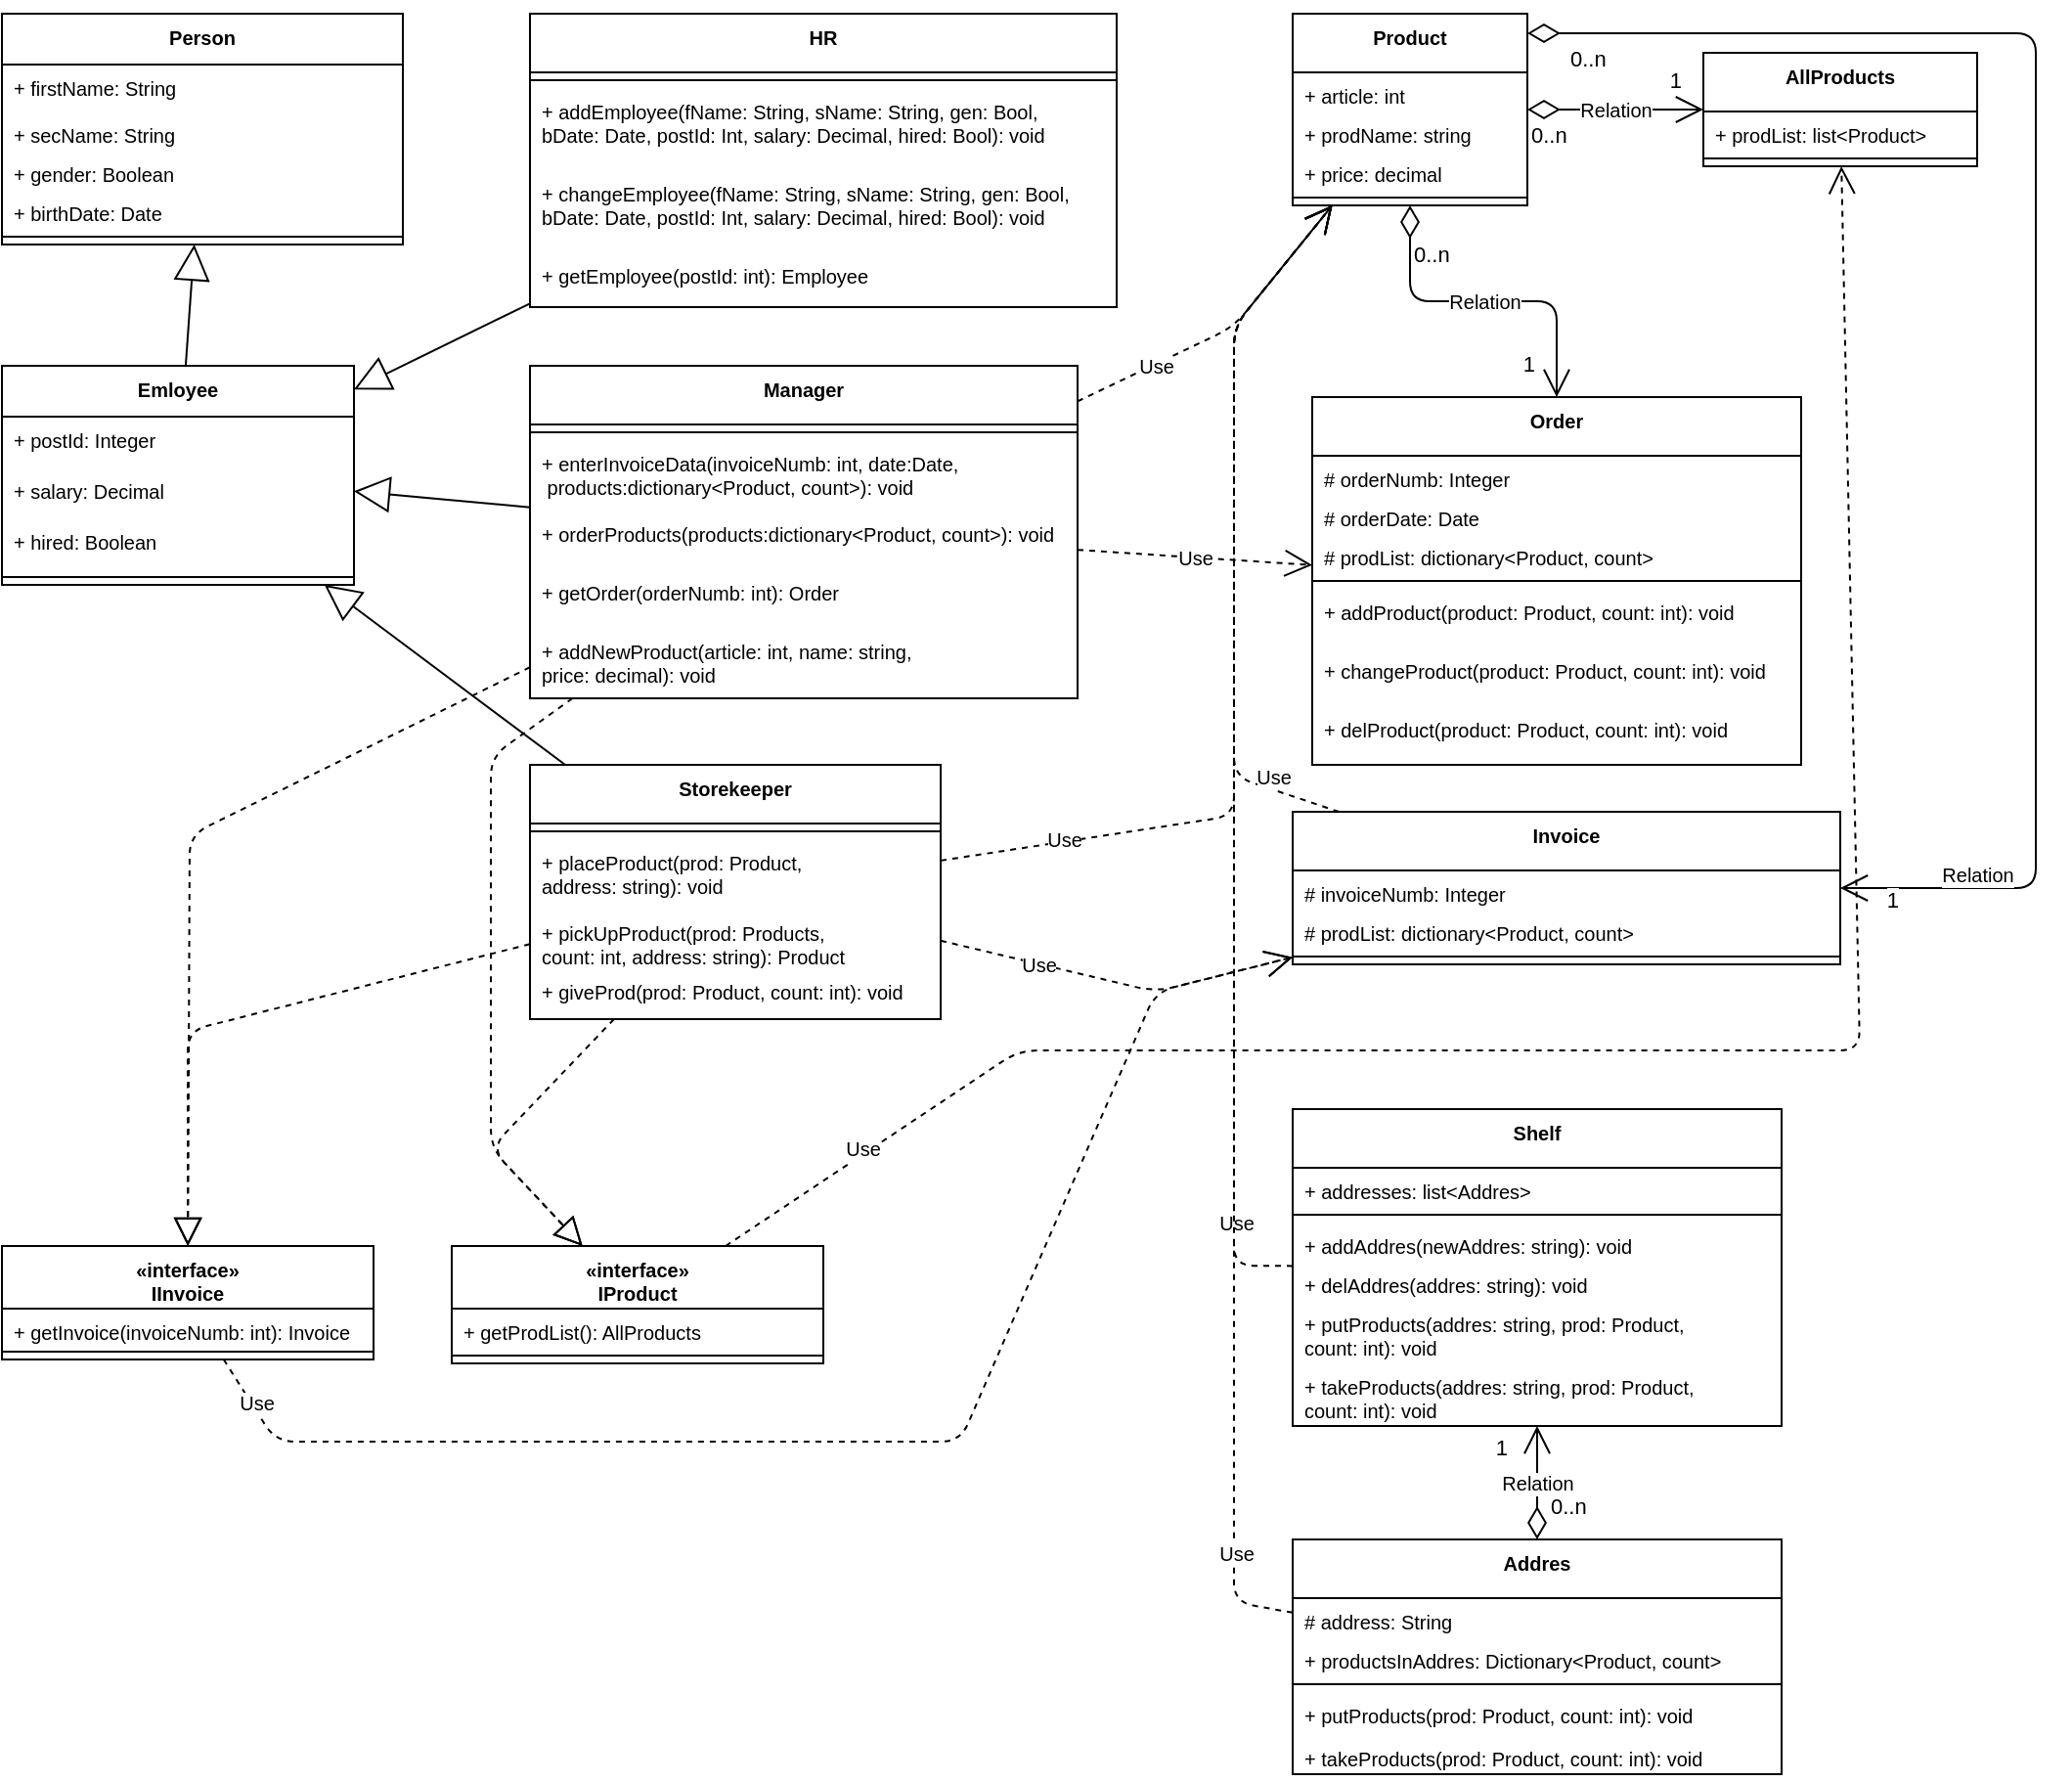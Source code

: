 <mxfile version="13.9.9" type="device" pages="3"><diagram name="Page-1" id="c4acf3e9-155e-7222-9cf6-157b1a14988f"><mxGraphModel dx="1422" dy="1922" grid="1" gridSize="10" guides="1" tooltips="1" connect="1" arrows="1" fold="1" page="1" pageScale="1" pageWidth="850" pageHeight="1100" background="#ffffff" math="0" shadow="0"><root><mxCell id="0"/><mxCell id="1" parent="0"/><mxCell id="KU1TouqtiLKk6Ir9tYwy-2" value="Person" style="swimlane;fontStyle=1;align=center;verticalAlign=top;childLayout=stackLayout;horizontal=1;startSize=26;horizontalStack=0;resizeParent=1;resizeParentMax=0;resizeLast=0;collapsible=1;marginBottom=0;fontSize=10;" vertex="1" parent="1"><mxGeometry x="30" y="-1090" width="205" height="118" as="geometry"/></mxCell><mxCell id="KU1TouqtiLKk6Ir9tYwy-3" value="+ firstName: String" style="text;strokeColor=none;fillColor=none;align=left;verticalAlign=top;spacingLeft=4;spacingRight=4;overflow=hidden;rotatable=0;points=[[0,0.5],[1,0.5]];portConstraint=eastwest;fontSize=10;" vertex="1" parent="KU1TouqtiLKk6Ir9tYwy-2"><mxGeometry y="26" width="205" height="24" as="geometry"/></mxCell><mxCell id="KU1TouqtiLKk6Ir9tYwy-8" value="+ secName: String" style="text;strokeColor=none;fillColor=none;align=left;verticalAlign=top;spacingLeft=4;spacingRight=4;overflow=hidden;rotatable=0;points=[[0,0.5],[1,0.5]];portConstraint=eastwest;fontSize=10;" vertex="1" parent="KU1TouqtiLKk6Ir9tYwy-2"><mxGeometry y="50" width="205" height="20" as="geometry"/></mxCell><mxCell id="95fV90apRh_BXm8fAwCO-10" value="+ gender: Boolean" style="text;strokeColor=none;fillColor=none;align=left;verticalAlign=top;spacingLeft=4;spacingRight=4;overflow=hidden;rotatable=0;points=[[0,0.5],[1,0.5]];portConstraint=eastwest;fontSize=10;" vertex="1" parent="KU1TouqtiLKk6Ir9tYwy-2"><mxGeometry y="70" width="205" height="20" as="geometry"/></mxCell><mxCell id="95fV90apRh_BXm8fAwCO-11" value="+ birthDate: Date" style="text;strokeColor=none;fillColor=none;align=left;verticalAlign=top;spacingLeft=4;spacingRight=4;overflow=hidden;rotatable=0;points=[[0,0.5],[1,0.5]];portConstraint=eastwest;fontSize=10;" vertex="1" parent="KU1TouqtiLKk6Ir9tYwy-2"><mxGeometry y="90" width="205" height="20" as="geometry"/></mxCell><mxCell id="95fV90apRh_BXm8fAwCO-53" value="" style="line;strokeWidth=1;fillColor=none;align=left;verticalAlign=middle;spacingTop=-1;spacingLeft=3;spacingRight=3;rotatable=0;labelPosition=right;points=[];portConstraint=eastwest;fontSize=10;" vertex="1" parent="KU1TouqtiLKk6Ir9tYwy-2"><mxGeometry y="110" width="205" height="8" as="geometry"/></mxCell><mxCell id="KU1TouqtiLKk6Ir9tYwy-16" value="" style="endArrow=block;endSize=16;endFill=0;html=1;fontSize=10;" edge="1" parent="1" source="KU1TouqtiLKk6Ir9tYwy-28" target="KU1TouqtiLKk6Ir9tYwy-2"><mxGeometry x="-1" y="-110" width="160" relative="1" as="geometry"><mxPoint x="250" y="-884" as="sourcePoint"/><mxPoint x="167.781" y="-780" as="targetPoint"/><Array as="points"/><mxPoint x="-10" as="offset"/></mxGeometry></mxCell><mxCell id="KU1TouqtiLKk6Ir9tYwy-28" value="Emloyee" style="swimlane;fontStyle=1;align=center;verticalAlign=top;childLayout=stackLayout;horizontal=1;startSize=26;horizontalStack=0;resizeParent=1;resizeParentMax=0;resizeLast=0;collapsible=1;marginBottom=0;fontSize=10;" vertex="1" parent="1"><mxGeometry x="30" y="-910" width="180" height="112" as="geometry"/></mxCell><mxCell id="95fV90apRh_BXm8fAwCO-33" value="+ postId: Integer" style="text;strokeColor=none;fillColor=none;align=left;verticalAlign=top;spacingLeft=4;spacingRight=4;overflow=hidden;rotatable=0;points=[[0,0.5],[1,0.5]];portConstraint=eastwest;fontSize=10;" vertex="1" parent="KU1TouqtiLKk6Ir9tYwy-28"><mxGeometry y="26" width="180" height="26" as="geometry"/></mxCell><mxCell id="95fV90apRh_BXm8fAwCO-49" value="+ salary: Decimal" style="text;strokeColor=none;fillColor=none;align=left;verticalAlign=top;spacingLeft=4;spacingRight=4;overflow=hidden;rotatable=0;points=[[0,0.5],[1,0.5]];portConstraint=eastwest;fontSize=10;" vertex="1" parent="KU1TouqtiLKk6Ir9tYwy-28"><mxGeometry y="52" width="180" height="26" as="geometry"/></mxCell><mxCell id="95fV90apRh_BXm8fAwCO-5" value="+ hired: Boolean" style="text;strokeColor=none;fillColor=none;align=left;verticalAlign=top;spacingLeft=4;spacingRight=4;overflow=hidden;rotatable=0;points=[[0,0.5],[1,0.5]];portConstraint=eastwest;fontSize=10;" vertex="1" parent="KU1TouqtiLKk6Ir9tYwy-28"><mxGeometry y="78" width="180" height="26" as="geometry"/></mxCell><mxCell id="95fV90apRh_BXm8fAwCO-50" value="" style="line;strokeWidth=1;fillColor=none;align=left;verticalAlign=middle;spacingTop=-1;spacingLeft=3;spacingRight=3;rotatable=0;labelPosition=right;points=[];portConstraint=eastwest;fontSize=10;" vertex="1" parent="KU1TouqtiLKk6Ir9tYwy-28"><mxGeometry y="104" width="180" height="8" as="geometry"/></mxCell><mxCell id="95fV90apRh_BXm8fAwCO-9" value="" style="endArrow=block;endSize=16;endFill=0;html=1;fontSize=10;" edge="1" parent="1" source="95fV90apRh_BXm8fAwCO-12" target="KU1TouqtiLKk6Ir9tYwy-28"><mxGeometry x="-1" y="-110" width="160" relative="1" as="geometry"><mxPoint x="155" y="-636.0" as="sourcePoint"/><mxPoint x="320" y="-646" as="targetPoint"/><Array as="points"/><mxPoint x="-10" as="offset"/></mxGeometry></mxCell><mxCell id="95fV90apRh_BXm8fAwCO-12" value="Storekeeper" style="swimlane;fontStyle=1;align=center;verticalAlign=top;childLayout=stackLayout;horizontal=1;startSize=30;horizontalStack=0;resizeParent=1;resizeParentMax=0;resizeLast=0;collapsible=1;marginBottom=0;fontSize=10;" vertex="1" parent="1"><mxGeometry x="300" y="-706" width="210" height="130" as="geometry"/></mxCell><mxCell id="95fV90apRh_BXm8fAwCO-16" value="" style="line;strokeWidth=1;fillColor=none;align=left;verticalAlign=middle;spacingTop=-1;spacingLeft=3;spacingRight=3;rotatable=0;labelPosition=right;points=[];portConstraint=eastwest;fontSize=10;" vertex="1" parent="95fV90apRh_BXm8fAwCO-12"><mxGeometry y="30" width="210" height="8" as="geometry"/></mxCell><mxCell id="95fV90apRh_BXm8fAwCO-18" value="+ placeProduct(prod: Product, &#10;address: string): void" style="text;strokeColor=none;fillColor=none;align=left;verticalAlign=top;spacingLeft=4;spacingRight=4;overflow=hidden;rotatable=0;points=[[0,0.5],[1,0.5]];portConstraint=eastwest;fontSize=10;" vertex="1" parent="95fV90apRh_BXm8fAwCO-12"><mxGeometry y="38" width="210" height="36" as="geometry"/></mxCell><mxCell id="95fV90apRh_BXm8fAwCO-57" value="+ pickUpProduct(prod: Products, &#10;count: int, address: string): Product" style="text;strokeColor=none;fillColor=none;align=left;verticalAlign=top;spacingLeft=4;spacingRight=4;overflow=hidden;rotatable=0;points=[[0,0.5],[1,0.5]];portConstraint=eastwest;fontSize=10;" vertex="1" parent="95fV90apRh_BXm8fAwCO-12"><mxGeometry y="74" width="210" height="30" as="geometry"/></mxCell><mxCell id="95fV90apRh_BXm8fAwCO-177" value="+ giveProd(prod: Product, count: int): void" style="text;strokeColor=none;fillColor=none;align=left;verticalAlign=top;spacingLeft=4;spacingRight=4;overflow=hidden;rotatable=0;points=[[0,0.5],[1,0.5]];portConstraint=eastwest;fontSize=10;" vertex="1" parent="95fV90apRh_BXm8fAwCO-12"><mxGeometry y="104" width="210" height="26" as="geometry"/></mxCell><mxCell id="95fV90apRh_BXm8fAwCO-34" value="Manager" style="swimlane;fontStyle=1;align=center;verticalAlign=top;childLayout=stackLayout;horizontal=1;startSize=30;horizontalStack=0;resizeParent=1;resizeParentMax=0;resizeLast=0;collapsible=1;marginBottom=0;fontSize=10;" vertex="1" parent="1"><mxGeometry x="300" y="-910" width="280" height="170" as="geometry"/></mxCell><mxCell id="95fV90apRh_BXm8fAwCO-36" value="" style="line;strokeWidth=1;fillColor=none;align=left;verticalAlign=middle;spacingTop=-1;spacingLeft=3;spacingRight=3;rotatable=0;labelPosition=right;points=[];portConstraint=eastwest;fontSize=10;" vertex="1" parent="95fV90apRh_BXm8fAwCO-34"><mxGeometry y="30" width="280" height="8" as="geometry"/></mxCell><mxCell id="95fV90apRh_BXm8fAwCO-37" value="+ enterInvoiceData(invoiceNumb: int, date:Date,&#10; products:dictionary&lt;Product, count&gt;): void" style="text;strokeColor=none;fillColor=none;align=left;verticalAlign=top;spacingLeft=4;spacingRight=4;overflow=hidden;rotatable=0;points=[[0,0.5],[1,0.5]];portConstraint=eastwest;fontSize=10;" vertex="1" parent="95fV90apRh_BXm8fAwCO-34"><mxGeometry y="38" width="280" height="36" as="geometry"/></mxCell><mxCell id="95fV90apRh_BXm8fAwCO-41" value="+ orderProducts(products:dictionary&lt;Product, count&gt;): void" style="text;strokeColor=none;fillColor=none;align=left;verticalAlign=top;spacingLeft=4;spacingRight=4;overflow=hidden;rotatable=0;points=[[0,0.5],[1,0.5]];portConstraint=eastwest;fontSize=10;" vertex="1" parent="95fV90apRh_BXm8fAwCO-34"><mxGeometry y="74" width="280" height="30" as="geometry"/></mxCell><mxCell id="95fV90apRh_BXm8fAwCO-63" value="+ getOrder(orderNumb: int): Order" style="text;strokeColor=none;fillColor=none;align=left;verticalAlign=top;spacingLeft=4;spacingRight=4;overflow=hidden;rotatable=0;points=[[0,0.5],[1,0.5]];portConstraint=eastwest;fontSize=10;" vertex="1" parent="95fV90apRh_BXm8fAwCO-34"><mxGeometry y="104" width="280" height="30" as="geometry"/></mxCell><mxCell id="95fV90apRh_BXm8fAwCO-81" value="+ addNewProduct(article: int, name: string, &#10;price: decimal): void" style="text;strokeColor=none;fillColor=none;align=left;verticalAlign=top;spacingLeft=4;spacingRight=4;overflow=hidden;rotatable=0;points=[[0,0.5],[1,0.5]];portConstraint=eastwest;fontSize=10;" vertex="1" parent="95fV90apRh_BXm8fAwCO-34"><mxGeometry y="134" width="280" height="36" as="geometry"/></mxCell><mxCell id="95fV90apRh_BXm8fAwCO-40" value="" style="endArrow=block;endSize=16;endFill=0;html=1;fontSize=10;" edge="1" parent="1" source="95fV90apRh_BXm8fAwCO-34" target="KU1TouqtiLKk6Ir9tYwy-28"><mxGeometry x="-1" y="-110" width="160" relative="1" as="geometry"><mxPoint x="163.426" y="-636" as="sourcePoint"/><mxPoint x="158.611" y="-688" as="targetPoint"/><Array as="points"/><mxPoint x="-10" as="offset"/></mxGeometry></mxCell><mxCell id="95fV90apRh_BXm8fAwCO-42" value="HR" style="swimlane;fontStyle=1;align=center;verticalAlign=top;childLayout=stackLayout;horizontal=1;startSize=30;horizontalStack=0;resizeParent=1;resizeParentMax=0;resizeLast=0;collapsible=1;marginBottom=0;fontSize=10;" vertex="1" parent="1"><mxGeometry x="300" y="-1090" width="300" height="150" as="geometry"/></mxCell><mxCell id="95fV90apRh_BXm8fAwCO-44" value="" style="line;strokeWidth=1;fillColor=none;align=left;verticalAlign=middle;spacingTop=-1;spacingLeft=3;spacingRight=3;rotatable=0;labelPosition=right;points=[];portConstraint=eastwest;fontSize=10;" vertex="1" parent="95fV90apRh_BXm8fAwCO-42"><mxGeometry y="30" width="300" height="8" as="geometry"/></mxCell><mxCell id="95fV90apRh_BXm8fAwCO-45" value="+ addEmployee(fName: String, sName: String, gen: Bool, &#10;bDate: Date, postId: Int, salary: Decimal, hired: Bool): void" style="text;strokeColor=none;fillColor=none;align=left;verticalAlign=top;spacingLeft=4;spacingRight=4;overflow=hidden;rotatable=0;points=[[0,0.5],[1,0.5]];portConstraint=eastwest;fontSize=10;" vertex="1" parent="95fV90apRh_BXm8fAwCO-42"><mxGeometry y="38" width="300" height="42" as="geometry"/></mxCell><mxCell id="95fV90apRh_BXm8fAwCO-60" value="+ changeEmployee(fName: String, sName: String, gen: Bool, &#10;bDate: Date, postId: Int, salary: Decimal, hired: Bool): void" style="text;strokeColor=none;fillColor=none;align=left;verticalAlign=top;spacingLeft=4;spacingRight=4;overflow=hidden;rotatable=0;points=[[0,0.5],[1,0.5]];portConstraint=eastwest;fontSize=10;" vertex="1" parent="95fV90apRh_BXm8fAwCO-42"><mxGeometry y="80" width="300" height="42" as="geometry"/></mxCell><mxCell id="95fV90apRh_BXm8fAwCO-61" value="+ getEmployee(postId: int): Employee" style="text;strokeColor=none;fillColor=none;align=left;verticalAlign=top;spacingLeft=4;spacingRight=4;overflow=hidden;rotatable=0;points=[[0,0.5],[1,0.5]];portConstraint=eastwest;fontSize=10;" vertex="1" parent="95fV90apRh_BXm8fAwCO-42"><mxGeometry y="122" width="300" height="28" as="geometry"/></mxCell><mxCell id="95fV90apRh_BXm8fAwCO-47" value="" style="endArrow=block;endSize=16;endFill=0;html=1;fontSize=10;" edge="1" parent="1" source="95fV90apRh_BXm8fAwCO-42" target="KU1TouqtiLKk6Ir9tYwy-28"><mxGeometry x="-1" y="-110" width="160" relative="1" as="geometry"><mxPoint x="424.667" y="-874" as="sourcePoint"/><mxPoint x="333" y="-926" as="targetPoint"/><Array as="points"/><mxPoint x="-10" as="offset"/></mxGeometry></mxCell><mxCell id="95fV90apRh_BXm8fAwCO-65" value="Order" style="swimlane;fontStyle=1;align=center;verticalAlign=top;childLayout=stackLayout;horizontal=1;startSize=30;horizontalStack=0;resizeParent=1;resizeParentMax=0;resizeLast=0;collapsible=1;marginBottom=0;fontSize=10;" vertex="1" parent="1"><mxGeometry x="700" y="-894" width="250" height="188" as="geometry"/></mxCell><mxCell id="95fV90apRh_BXm8fAwCO-67" value="# orderNumb: Integer" style="text;strokeColor=none;fillColor=none;align=left;verticalAlign=top;spacingLeft=4;spacingRight=4;overflow=hidden;rotatable=0;points=[[0,0.5],[1,0.5]];portConstraint=eastwest;fontSize=10;" vertex="1" parent="95fV90apRh_BXm8fAwCO-65"><mxGeometry y="30" width="250" height="20" as="geometry"/></mxCell><mxCell id="95fV90apRh_BXm8fAwCO-78" value="# orderDate: Date" style="text;strokeColor=none;fillColor=none;align=left;verticalAlign=top;spacingLeft=4;spacingRight=4;overflow=hidden;rotatable=0;points=[[0,0.5],[1,0.5]];portConstraint=eastwest;fontSize=10;" vertex="1" parent="95fV90apRh_BXm8fAwCO-65"><mxGeometry y="50" width="250" height="20" as="geometry"/></mxCell><mxCell id="95fV90apRh_BXm8fAwCO-77" value="# prodList: dictionary&lt;Product, count&gt;" style="text;strokeColor=none;fillColor=none;align=left;verticalAlign=top;spacingLeft=4;spacingRight=4;overflow=hidden;rotatable=0;points=[[0,0.5],[1,0.5]];portConstraint=eastwest;fontSize=10;" vertex="1" parent="95fV90apRh_BXm8fAwCO-65"><mxGeometry y="70" width="250" height="20" as="geometry"/></mxCell><mxCell id="95fV90apRh_BXm8fAwCO-66" value="" style="line;strokeWidth=1;fillColor=none;align=left;verticalAlign=middle;spacingTop=-1;spacingLeft=3;spacingRight=3;rotatable=0;labelPosition=right;points=[];portConstraint=eastwest;fontSize=10;" vertex="1" parent="95fV90apRh_BXm8fAwCO-65"><mxGeometry y="90" width="250" height="8" as="geometry"/></mxCell><mxCell id="95fV90apRh_BXm8fAwCO-70" value="+ addProduct(product: Product, count: int): void" style="text;strokeColor=none;fillColor=none;align=left;verticalAlign=top;spacingLeft=4;spacingRight=4;overflow=hidden;rotatable=0;points=[[0,0.5],[1,0.5]];portConstraint=eastwest;fontSize=10;" vertex="1" parent="95fV90apRh_BXm8fAwCO-65"><mxGeometry y="98" width="250" height="30" as="geometry"/></mxCell><mxCell id="95fV90apRh_BXm8fAwCO-79" value="+ changeProduct(product: Product, count: int): void" style="text;strokeColor=none;fillColor=none;align=left;verticalAlign=top;spacingLeft=4;spacingRight=4;overflow=hidden;rotatable=0;points=[[0,0.5],[1,0.5]];portConstraint=eastwest;fontSize=10;" vertex="1" parent="95fV90apRh_BXm8fAwCO-65"><mxGeometry y="128" width="250" height="30" as="geometry"/></mxCell><mxCell id="95fV90apRh_BXm8fAwCO-80" value="+ delProduct(product: Product, count: int): void" style="text;strokeColor=none;fillColor=none;align=left;verticalAlign=top;spacingLeft=4;spacingRight=4;overflow=hidden;rotatable=0;points=[[0,0.5],[1,0.5]];portConstraint=eastwest;fontSize=10;" vertex="1" parent="95fV90apRh_BXm8fAwCO-65"><mxGeometry y="158" width="250" height="30" as="geometry"/></mxCell><mxCell id="95fV90apRh_BXm8fAwCO-85" value="AllProducts" style="swimlane;fontStyle=1;align=center;verticalAlign=top;childLayout=stackLayout;horizontal=1;startSize=30;horizontalStack=0;resizeParent=1;resizeParentMax=0;resizeLast=0;collapsible=1;marginBottom=0;fontSize=10;" vertex="1" parent="1"><mxGeometry x="900" y="-1070" width="140" height="58" as="geometry"/></mxCell><mxCell id="95fV90apRh_BXm8fAwCO-86" value="+ prodList: list&lt;Product&gt;" style="text;strokeColor=none;fillColor=none;align=left;verticalAlign=top;spacingLeft=4;spacingRight=4;overflow=hidden;rotatable=0;points=[[0,0.5],[1,0.5]];portConstraint=eastwest;fontSize=10;" vertex="1" parent="95fV90apRh_BXm8fAwCO-85"><mxGeometry y="30" width="140" height="20" as="geometry"/></mxCell><mxCell id="95fV90apRh_BXm8fAwCO-89" value="" style="line;strokeWidth=1;fillColor=none;align=left;verticalAlign=middle;spacingTop=-1;spacingLeft=3;spacingRight=3;rotatable=0;labelPosition=right;points=[];portConstraint=eastwest;fontSize=10;" vertex="1" parent="95fV90apRh_BXm8fAwCO-85"><mxGeometry y="50" width="140" height="8" as="geometry"/></mxCell><mxCell id="95fV90apRh_BXm8fAwCO-94" value="Product" style="swimlane;fontStyle=1;align=center;verticalAlign=top;childLayout=stackLayout;horizontal=1;startSize=30;horizontalStack=0;resizeParent=1;resizeParentMax=0;resizeLast=0;collapsible=1;marginBottom=0;fontSize=10;" vertex="1" parent="1"><mxGeometry x="690" y="-1090" width="120" height="98" as="geometry"/></mxCell><mxCell id="95fV90apRh_BXm8fAwCO-95" value="+ article: int" style="text;strokeColor=none;fillColor=none;align=left;verticalAlign=top;spacingLeft=4;spacingRight=4;overflow=hidden;rotatable=0;points=[[0,0.5],[1,0.5]];portConstraint=eastwest;fontSize=10;" vertex="1" parent="95fV90apRh_BXm8fAwCO-94"><mxGeometry y="30" width="120" height="20" as="geometry"/></mxCell><mxCell id="95fV90apRh_BXm8fAwCO-97" value="+ prodName: string" style="text;strokeColor=none;fillColor=none;align=left;verticalAlign=top;spacingLeft=4;spacingRight=4;overflow=hidden;rotatable=0;points=[[0,0.5],[1,0.5]];portConstraint=eastwest;fontSize=10;" vertex="1" parent="95fV90apRh_BXm8fAwCO-94"><mxGeometry y="50" width="120" height="20" as="geometry"/></mxCell><mxCell id="95fV90apRh_BXm8fAwCO-98" value="+ price: decimal" style="text;strokeColor=none;fillColor=none;align=left;verticalAlign=top;spacingLeft=4;spacingRight=4;overflow=hidden;rotatable=0;points=[[0,0.5],[1,0.5]];portConstraint=eastwest;fontSize=10;" vertex="1" parent="95fV90apRh_BXm8fAwCO-94"><mxGeometry y="70" width="120" height="20" as="geometry"/></mxCell><mxCell id="95fV90apRh_BXm8fAwCO-96" value="" style="line;strokeWidth=1;fillColor=none;align=left;verticalAlign=middle;spacingTop=-1;spacingLeft=3;spacingRight=3;rotatable=0;labelPosition=right;points=[];portConstraint=eastwest;fontSize=10;" vertex="1" parent="95fV90apRh_BXm8fAwCO-94"><mxGeometry y="90" width="120" height="8" as="geometry"/></mxCell><mxCell id="95fV90apRh_BXm8fAwCO-100" value="Relation" style="endArrow=open;html=1;endSize=12;startArrow=diamondThin;startSize=14;startFill=0;edgeStyle=orthogonalEdgeStyle;fontSize=10;" edge="1" parent="1" source="95fV90apRh_BXm8fAwCO-94" target="95fV90apRh_BXm8fAwCO-85"><mxGeometry relative="1" as="geometry"><mxPoint x="660" y="-610" as="sourcePoint"/><mxPoint x="820" y="-610" as="targetPoint"/></mxGeometry></mxCell><mxCell id="95fV90apRh_BXm8fAwCO-101" value="0..n" style="edgeLabel;resizable=0;html=1;align=left;verticalAlign=top;" connectable="0" vertex="1" parent="95fV90apRh_BXm8fAwCO-100"><mxGeometry x="-1" relative="1" as="geometry"/></mxCell><mxCell id="95fV90apRh_BXm8fAwCO-102" value="1" style="edgeLabel;resizable=0;html=1;align=right;verticalAlign=top;" connectable="0" vertex="1" parent="95fV90apRh_BXm8fAwCO-100"><mxGeometry x="1" relative="1" as="geometry"><mxPoint x="-10.03" y="-27.93" as="offset"/></mxGeometry></mxCell><mxCell id="95fV90apRh_BXm8fAwCO-103" value="Relation" style="endArrow=open;html=1;endSize=12;startArrow=diamondThin;startSize=14;startFill=0;edgeStyle=orthogonalEdgeStyle;fontSize=10;" edge="1" parent="1" source="95fV90apRh_BXm8fAwCO-94" target="95fV90apRh_BXm8fAwCO-65"><mxGeometry relative="1" as="geometry"><mxPoint x="770" y="-722.0" as="sourcePoint"/><mxPoint x="930" y="-650" as="targetPoint"/></mxGeometry></mxCell><mxCell id="95fV90apRh_BXm8fAwCO-104" value="0..n" style="edgeLabel;resizable=0;html=1;align=left;verticalAlign=top;" connectable="0" vertex="1" parent="95fV90apRh_BXm8fAwCO-103"><mxGeometry x="-1" relative="1" as="geometry"><mxPoint x="-0.03" y="12" as="offset"/></mxGeometry></mxCell><mxCell id="95fV90apRh_BXm8fAwCO-105" value="1" style="edgeLabel;resizable=0;html=1;align=right;verticalAlign=top;" connectable="0" vertex="1" parent="95fV90apRh_BXm8fAwCO-103"><mxGeometry x="1" relative="1" as="geometry"><mxPoint x="-10.03" y="-30.07" as="offset"/></mxGeometry></mxCell><mxCell id="95fV90apRh_BXm8fAwCO-106" value="Use" style="endArrow=open;endSize=12;dashed=1;html=1;fontSize=10;" edge="1" parent="1" source="95fV90apRh_BXm8fAwCO-34" target="95fV90apRh_BXm8fAwCO-94"><mxGeometry x="-0.478" y="-1" width="160" relative="1" as="geometry"><mxPoint x="650" y="-860" as="sourcePoint"/><mxPoint x="810" y="-860" as="targetPoint"/><Array as="points"><mxPoint x="660" y="-930"/></Array><mxPoint as="offset"/></mxGeometry></mxCell><mxCell id="95fV90apRh_BXm8fAwCO-107" value="Use" style="endArrow=open;endSize=12;dashed=1;html=1;fontSize=10;" edge="1" parent="1" source="95fV90apRh_BXm8fAwCO-34" target="95fV90apRh_BXm8fAwCO-65"><mxGeometry width="160" relative="1" as="geometry"><mxPoint x="580" y="-886.513" as="sourcePoint"/><mxPoint x="770" y="-830" as="targetPoint"/><Array as="points"/></mxGeometry></mxCell><mxCell id="95fV90apRh_BXm8fAwCO-108" value="Invoice" style="swimlane;fontStyle=1;align=center;verticalAlign=top;childLayout=stackLayout;horizontal=1;startSize=30;horizontalStack=0;resizeParent=1;resizeParentMax=0;resizeLast=0;collapsible=1;marginBottom=0;fontSize=10;" vertex="1" parent="1"><mxGeometry x="690" y="-682" width="280" height="78" as="geometry"/></mxCell><mxCell id="95fV90apRh_BXm8fAwCO-109" value="# invoiceNumb: Integer" style="text;strokeColor=none;fillColor=none;align=left;verticalAlign=top;spacingLeft=4;spacingRight=4;overflow=hidden;rotatable=0;points=[[0,0.5],[1,0.5]];portConstraint=eastwest;fontSize=10;" vertex="1" parent="95fV90apRh_BXm8fAwCO-108"><mxGeometry y="30" width="280" height="20" as="geometry"/></mxCell><mxCell id="95fV90apRh_BXm8fAwCO-111" value="# prodList: dictionary&lt;Product, count&gt;" style="text;strokeColor=none;fillColor=none;align=left;verticalAlign=top;spacingLeft=4;spacingRight=4;overflow=hidden;rotatable=0;points=[[0,0.5],[1,0.5]];portConstraint=eastwest;fontSize=10;" vertex="1" parent="95fV90apRh_BXm8fAwCO-108"><mxGeometry y="50" width="280" height="20" as="geometry"/></mxCell><mxCell id="95fV90apRh_BXm8fAwCO-112" value="" style="line;strokeWidth=1;fillColor=none;align=left;verticalAlign=middle;spacingTop=-1;spacingLeft=3;spacingRight=3;rotatable=0;labelPosition=right;points=[];portConstraint=eastwest;fontSize=10;" vertex="1" parent="95fV90apRh_BXm8fAwCO-108"><mxGeometry y="70" width="280" height="8" as="geometry"/></mxCell><mxCell id="95fV90apRh_BXm8fAwCO-116" value="Use" style="endArrow=open;endSize=12;dashed=1;html=1;fontSize=10;" edge="1" parent="1" source="95fV90apRh_BXm8fAwCO-108" target="95fV90apRh_BXm8fAwCO-94"><mxGeometry x="-0.794" y="-6" width="160" relative="1" as="geometry"><mxPoint x="580" y="-800.0" as="sourcePoint"/><mxPoint x="700" y="-800.0" as="targetPoint"/><Array as="points"><mxPoint x="660" y="-700"/><mxPoint x="660" y="-930"/></Array><mxPoint as="offset"/></mxGeometry></mxCell><mxCell id="95fV90apRh_BXm8fAwCO-117" value="Shelf" style="swimlane;fontStyle=1;align=center;verticalAlign=top;childLayout=stackLayout;horizontal=1;startSize=30;horizontalStack=0;resizeParent=1;resizeParentMax=0;resizeLast=0;collapsible=1;marginBottom=0;fontSize=10;" vertex="1" parent="1"><mxGeometry x="690" y="-530" width="250" height="162" as="geometry"/></mxCell><mxCell id="95fV90apRh_BXm8fAwCO-118" value="+ addresses: list&lt;Addres&gt;" style="text;strokeColor=none;fillColor=none;align=left;verticalAlign=top;spacingLeft=4;spacingRight=4;overflow=hidden;rotatable=0;points=[[0,0.5],[1,0.5]];portConstraint=eastwest;fontSize=10;" vertex="1" parent="95fV90apRh_BXm8fAwCO-117"><mxGeometry y="30" width="250" height="20" as="geometry"/></mxCell><mxCell id="95fV90apRh_BXm8fAwCO-121" value="" style="line;strokeWidth=1;fillColor=none;align=left;verticalAlign=middle;spacingTop=-1;spacingLeft=3;spacingRight=3;rotatable=0;labelPosition=right;points=[];portConstraint=eastwest;fontSize=10;" vertex="1" parent="95fV90apRh_BXm8fAwCO-117"><mxGeometry y="50" width="250" height="8" as="geometry"/></mxCell><mxCell id="95fV90apRh_BXm8fAwCO-125" value="+ addAddres(newAddres: string): void" style="text;strokeColor=none;fillColor=none;align=left;verticalAlign=top;spacingLeft=4;spacingRight=4;overflow=hidden;rotatable=0;points=[[0,0.5],[1,0.5]];portConstraint=eastwest;fontSize=10;" vertex="1" parent="95fV90apRh_BXm8fAwCO-117"><mxGeometry y="58" width="250" height="20" as="geometry"/></mxCell><mxCell id="95fV90apRh_BXm8fAwCO-126" value="+ delAddres(addres: string): void" style="text;strokeColor=none;fillColor=none;align=left;verticalAlign=top;spacingLeft=4;spacingRight=4;overflow=hidden;rotatable=0;points=[[0,0.5],[1,0.5]];portConstraint=eastwest;fontSize=10;" vertex="1" parent="95fV90apRh_BXm8fAwCO-117"><mxGeometry y="78" width="250" height="20" as="geometry"/></mxCell><mxCell id="95fV90apRh_BXm8fAwCO-128" value="+ putProducts(addres: string, prod: Product, &#10;count: int): void" style="text;strokeColor=none;fillColor=none;align=left;verticalAlign=top;spacingLeft=4;spacingRight=4;overflow=hidden;rotatable=0;points=[[0,0.5],[1,0.5]];portConstraint=eastwest;fontSize=10;" vertex="1" parent="95fV90apRh_BXm8fAwCO-117"><mxGeometry y="98" width="250" height="32" as="geometry"/></mxCell><mxCell id="95fV90apRh_BXm8fAwCO-127" value="+ takeProducts(addres: string, prod: Product, &#10;count: int): void" style="text;strokeColor=none;fillColor=none;align=left;verticalAlign=top;spacingLeft=4;spacingRight=4;overflow=hidden;rotatable=0;points=[[0,0.5],[1,0.5]];portConstraint=eastwest;fontSize=10;" vertex="1" parent="95fV90apRh_BXm8fAwCO-117"><mxGeometry y="130" width="250" height="32" as="geometry"/></mxCell><mxCell id="95fV90apRh_BXm8fAwCO-129" value="Use" style="endArrow=open;endSize=12;dashed=1;html=1;fontSize=10;" edge="1" parent="1" source="95fV90apRh_BXm8fAwCO-117" target="95fV90apRh_BXm8fAwCO-94"><mxGeometry x="-0.824" y="-1" width="160" relative="1" as="geometry"><mxPoint x="580" y="-800" as="sourcePoint"/><mxPoint x="700" y="-800" as="targetPoint"/><Array as="points"><mxPoint x="660" y="-450"/><mxPoint x="660" y="-930"/></Array><mxPoint as="offset"/></mxGeometry></mxCell><mxCell id="95fV90apRh_BXm8fAwCO-130" value="Addres" style="swimlane;fontStyle=1;align=center;verticalAlign=top;childLayout=stackLayout;horizontal=1;startSize=30;horizontalStack=0;resizeParent=1;resizeParentMax=0;resizeLast=0;collapsible=1;marginBottom=0;fontSize=10;" vertex="1" parent="1"><mxGeometry x="690" y="-310" width="250" height="120" as="geometry"/></mxCell><mxCell id="95fV90apRh_BXm8fAwCO-131" value="# address: String" style="text;strokeColor=none;fillColor=none;align=left;verticalAlign=top;spacingLeft=4;spacingRight=4;overflow=hidden;rotatable=0;points=[[0,0.5],[1,0.5]];portConstraint=eastwest;fontSize=10;" vertex="1" parent="95fV90apRh_BXm8fAwCO-130"><mxGeometry y="30" width="250" height="20" as="geometry"/></mxCell><mxCell id="95fV90apRh_BXm8fAwCO-137" value="+ productsInAddres: Dictionary&lt;Product, count&gt;" style="text;strokeColor=none;fillColor=none;align=left;verticalAlign=top;spacingLeft=4;spacingRight=4;overflow=hidden;rotatable=0;points=[[0,0.5],[1,0.5]];portConstraint=eastwest;fontSize=10;" vertex="1" parent="95fV90apRh_BXm8fAwCO-130"><mxGeometry y="50" width="250" height="20" as="geometry"/></mxCell><mxCell id="95fV90apRh_BXm8fAwCO-132" value="" style="line;strokeWidth=1;fillColor=none;align=left;verticalAlign=middle;spacingTop=-1;spacingLeft=3;spacingRight=3;rotatable=0;labelPosition=right;points=[];portConstraint=eastwest;fontSize=10;" vertex="1" parent="95fV90apRh_BXm8fAwCO-130"><mxGeometry y="70" width="250" height="8" as="geometry"/></mxCell><mxCell id="95fV90apRh_BXm8fAwCO-135" value="+ putProducts(prod: Product, count: int): void" style="text;strokeColor=none;fillColor=none;align=left;verticalAlign=top;spacingLeft=4;spacingRight=4;overflow=hidden;rotatable=0;points=[[0,0.5],[1,0.5]];portConstraint=eastwest;fontSize=10;" vertex="1" parent="95fV90apRh_BXm8fAwCO-130"><mxGeometry y="78" width="250" height="22" as="geometry"/></mxCell><mxCell id="95fV90apRh_BXm8fAwCO-136" value="+ takeProducts(prod: Product, count: int): void" style="text;strokeColor=none;fillColor=none;align=left;verticalAlign=top;spacingLeft=4;spacingRight=4;overflow=hidden;rotatable=0;points=[[0,0.5],[1,0.5]];portConstraint=eastwest;fontSize=10;" vertex="1" parent="95fV90apRh_BXm8fAwCO-130"><mxGeometry y="100" width="250" height="20" as="geometry"/></mxCell><mxCell id="95fV90apRh_BXm8fAwCO-140" value="Use" style="endArrow=open;endSize=12;dashed=1;html=1;fontSize=10;" edge="1" parent="1" source="95fV90apRh_BXm8fAwCO-130" target="95fV90apRh_BXm8fAwCO-94"><mxGeometry x="-0.856" y="-1" width="160" relative="1" as="geometry"><mxPoint x="264.14" y="-217.455" as="sourcePoint"/><mxPoint x="689.996" y="-820" as="targetPoint"/><Array as="points"><mxPoint x="660" y="-278"/><mxPoint x="660" y="-930"/></Array><mxPoint as="offset"/></mxGeometry></mxCell><mxCell id="95fV90apRh_BXm8fAwCO-141" value="Use" style="endArrow=open;endSize=12;dashed=1;html=1;fontSize=10;" edge="1" parent="1" source="95fV90apRh_BXm8fAwCO-12" target="95fV90apRh_BXm8fAwCO-108"><mxGeometry x="-0.449" width="160" relative="1" as="geometry"><mxPoint x="530" y="-510" as="sourcePoint"/><mxPoint x="650" y="-510" as="targetPoint"/><Array as="points"><mxPoint x="620" y="-590"/></Array><mxPoint as="offset"/></mxGeometry></mxCell><mxCell id="95fV90apRh_BXm8fAwCO-142" value="Use" style="endArrow=open;endSize=12;dashed=1;html=1;fontSize=10;" edge="1" parent="1" source="95fV90apRh_BXm8fAwCO-12" target="95fV90apRh_BXm8fAwCO-94"><mxGeometry x="-0.735" y="1" width="160" relative="1" as="geometry"><mxPoint x="510" y="-579.753" as="sourcePoint"/><mxPoint x="690" y="-615.329" as="targetPoint"/><Array as="points"><mxPoint x="660" y="-680"/><mxPoint x="660" y="-930"/></Array><mxPoint as="offset"/></mxGeometry></mxCell><mxCell id="95fV90apRh_BXm8fAwCO-144" value="Relation" style="endArrow=open;html=1;endSize=12;startArrow=diamondThin;startSize=14;startFill=0;edgeStyle=orthogonalEdgeStyle;fontSize=10;" edge="1" parent="1" source="95fV90apRh_BXm8fAwCO-130" target="95fV90apRh_BXm8fAwCO-117"><mxGeometry relative="1" as="geometry"><mxPoint x="335" y="-270" as="sourcePoint"/><mxPoint x="425" y="-270" as="targetPoint"/></mxGeometry></mxCell><mxCell id="95fV90apRh_BXm8fAwCO-145" value="0..n" style="edgeLabel;resizable=0;html=1;align=left;verticalAlign=top;" connectable="0" vertex="1" parent="95fV90apRh_BXm8fAwCO-144"><mxGeometry x="-1" relative="1" as="geometry"><mxPoint x="5" y="-30" as="offset"/></mxGeometry></mxCell><mxCell id="95fV90apRh_BXm8fAwCO-146" value="1" style="edgeLabel;resizable=0;html=1;align=right;verticalAlign=top;" connectable="0" vertex="1" parent="95fV90apRh_BXm8fAwCO-144"><mxGeometry x="1" relative="1" as="geometry"><mxPoint x="-15" y="-1.67" as="offset"/></mxGeometry></mxCell><mxCell id="95fV90apRh_BXm8fAwCO-161" value="«interface»&#10;IInvoice" style="swimlane;fontStyle=1;align=center;verticalAlign=top;childLayout=stackLayout;horizontal=1;startSize=32;horizontalStack=0;resizeParent=1;resizeParentMax=0;resizeLast=0;collapsible=1;marginBottom=0;fontSize=10;" vertex="1" parent="1"><mxGeometry x="30" y="-460" width="190" height="58" as="geometry"/></mxCell><mxCell id="95fV90apRh_BXm8fAwCO-62" value="+ getInvoice(invoiceNumb: int): Invoice" style="text;strokeColor=none;fillColor=none;align=left;verticalAlign=top;spacingLeft=4;spacingRight=4;overflow=hidden;rotatable=0;points=[[0,0.5],[1,0.5]];portConstraint=eastwest;fontSize=10;" vertex="1" parent="95fV90apRh_BXm8fAwCO-161"><mxGeometry y="32" width="190" height="18" as="geometry"/></mxCell><mxCell id="95fV90apRh_BXm8fAwCO-165" value="" style="line;strokeWidth=1;fillColor=none;align=left;verticalAlign=middle;spacingTop=-1;spacingLeft=3;spacingRight=3;rotatable=0;labelPosition=right;points=[];portConstraint=eastwest;fontSize=10;" vertex="1" parent="95fV90apRh_BXm8fAwCO-161"><mxGeometry y="50" width="190" height="8" as="geometry"/></mxCell><mxCell id="95fV90apRh_BXm8fAwCO-166" value="«interface»&#10;IProduct" style="swimlane;fontStyle=1;align=center;verticalAlign=top;childLayout=stackLayout;horizontal=1;startSize=32;horizontalStack=0;resizeParent=1;resizeParentMax=0;resizeLast=0;collapsible=1;marginBottom=0;fontSize=10;" vertex="1" parent="1"><mxGeometry x="260" y="-460" width="190" height="60" as="geometry"/></mxCell><mxCell id="95fV90apRh_BXm8fAwCO-83" value="+ getProdList(): AllProducts" style="text;strokeColor=none;fillColor=none;align=left;verticalAlign=top;spacingLeft=4;spacingRight=4;overflow=hidden;rotatable=0;points=[[0,0.5],[1,0.5]];portConstraint=eastwest;fontSize=10;" vertex="1" parent="95fV90apRh_BXm8fAwCO-166"><mxGeometry y="32" width="190" height="20" as="geometry"/></mxCell><mxCell id="95fV90apRh_BXm8fAwCO-168" value="" style="line;strokeWidth=1;fillColor=none;align=left;verticalAlign=middle;spacingTop=-1;spacingLeft=3;spacingRight=3;rotatable=0;labelPosition=right;points=[];portConstraint=eastwest;fontSize=10;" vertex="1" parent="95fV90apRh_BXm8fAwCO-166"><mxGeometry y="52" width="190" height="8" as="geometry"/></mxCell><mxCell id="95fV90apRh_BXm8fAwCO-169" value="" style="endArrow=block;dashed=1;endFill=0;endSize=12;html=1;fontSize=10;" edge="1" parent="1" source="95fV90apRh_BXm8fAwCO-34" target="95fV90apRh_BXm8fAwCO-161"><mxGeometry width="160" relative="1" as="geometry"><mxPoint x="310" y="-440" as="sourcePoint"/><mxPoint x="470" y="-440" as="targetPoint"/><Array as="points"><mxPoint x="126" y="-670"/></Array></mxGeometry></mxCell><mxCell id="95fV90apRh_BXm8fAwCO-170" value="" style="endArrow=block;dashed=1;endFill=0;endSize=12;html=1;fontSize=10;" edge="1" parent="1" source="95fV90apRh_BXm8fAwCO-12" target="95fV90apRh_BXm8fAwCO-161"><mxGeometry width="160" relative="1" as="geometry"><mxPoint x="505.517" y="-720" as="sourcePoint"/><mxPoint x="780" y="-505" as="targetPoint"/><Array as="points"><mxPoint x="125" y="-570"/></Array></mxGeometry></mxCell><mxCell id="95fV90apRh_BXm8fAwCO-173" value="" style="endArrow=block;dashed=1;endFill=0;endSize=12;html=1;fontSize=10;" edge="1" parent="1" source="95fV90apRh_BXm8fAwCO-12" target="95fV90apRh_BXm8fAwCO-166"><mxGeometry width="160" relative="1" as="geometry"><mxPoint x="310" y="-608.75" as="sourcePoint"/><mxPoint x="135" y="-450" as="targetPoint"/><Array as="points"><mxPoint x="280" y="-510"/></Array></mxGeometry></mxCell><mxCell id="95fV90apRh_BXm8fAwCO-174" value="" style="endArrow=block;dashed=1;endFill=0;endSize=12;html=1;fontSize=10;" edge="1" parent="1" source="95fV90apRh_BXm8fAwCO-34" target="95fV90apRh_BXm8fAwCO-166"><mxGeometry width="160" relative="1" as="geometry"><mxPoint x="362.464" y="-580" as="sourcePoint"/><mxPoint x="336.875" y="-450" as="targetPoint"/><Array as="points"><mxPoint x="280" y="-710"/><mxPoint x="280" y="-510"/></Array></mxGeometry></mxCell><mxCell id="95fV90apRh_BXm8fAwCO-178" value="Use" style="endArrow=open;endSize=12;dashed=1;html=1;fontSize=10;" edge="1" parent="1" source="95fV90apRh_BXm8fAwCO-161" target="95fV90apRh_BXm8fAwCO-108"><mxGeometry x="-0.924" y="2" width="160" relative="1" as="geometry"><mxPoint x="510" y="-629.447" as="sourcePoint"/><mxPoint x="690" y="-637.071" as="targetPoint"/><Array as="points"><mxPoint x="170" y="-360"/><mxPoint x="520" y="-360"/><mxPoint x="620" y="-590"/></Array><mxPoint as="offset"/></mxGeometry></mxCell><mxCell id="95fV90apRh_BXm8fAwCO-179" value="Use" style="endArrow=open;endSize=12;dashed=1;html=1;fontSize=10;" edge="1" parent="1" source="95fV90apRh_BXm8fAwCO-166" target="95fV90apRh_BXm8fAwCO-85"><mxGeometry x="-0.838" y="3" width="160" relative="1" as="geometry"><mxPoint x="510" y="-607.907" as="sourcePoint"/><mxPoint x="690" y="-607.667" as="targetPoint"/><Array as="points"><mxPoint x="550" y="-560"/><mxPoint x="980" y="-560"/></Array><mxPoint as="offset"/></mxGeometry></mxCell><mxCell id="95fV90apRh_BXm8fAwCO-183" value="Relation" style="endArrow=open;html=1;endSize=12;startArrow=diamondThin;startSize=14;startFill=0;edgeStyle=orthogonalEdgeStyle;fontSize=10;" edge="1" parent="1" source="95fV90apRh_BXm8fAwCO-94" target="95fV90apRh_BXm8fAwCO-108"><mxGeometry x="0.824" y="-7" relative="1" as="geometry"><mxPoint x="965" y="-950" as="sourcePoint"/><mxPoint x="1040" y="-852" as="targetPoint"/><Array as="points"><mxPoint x="1070" y="-1080"/><mxPoint x="1070" y="-643"/></Array><mxPoint as="offset"/></mxGeometry></mxCell><mxCell id="95fV90apRh_BXm8fAwCO-184" value="0..n" style="edgeLabel;resizable=0;html=1;align=left;verticalAlign=top;" connectable="0" vertex="1" parent="95fV90apRh_BXm8fAwCO-183"><mxGeometry x="-1" relative="1" as="geometry"><mxPoint x="20" y="-0.03" as="offset"/></mxGeometry></mxCell><mxCell id="95fV90apRh_BXm8fAwCO-185" value="1" style="edgeLabel;resizable=0;html=1;align=right;verticalAlign=top;" connectable="0" vertex="1" parent="95fV90apRh_BXm8fAwCO-183"><mxGeometry x="1" relative="1" as="geometry"><mxPoint x="30.21" y="-7" as="offset"/></mxGeometry></mxCell></root></mxGraphModel></diagram><diagram id="bueuvBklfu-_E_0T4nE9" name="Страница 2"><mxGraphModel dx="677" dy="391" grid="1" gridSize="10" guides="1" tooltips="1" connect="1" arrows="1" fold="1" page="1" pageScale="1" pageWidth="827" pageHeight="1169" math="0" shadow="0"><root><mxCell id="GOqivj4Jb6_aD3irwixa-0"/><mxCell id="GOqivj4Jb6_aD3irwixa-1" parent="GOqivj4Jb6_aD3irwixa-0"/><mxCell id="YjKO9OBuo9WyR4e9pOfR-2" value="&lt;br&gt;&lt;br&gt;&lt;b&gt;&lt;font style=&quot;font-size: 12px&quot;&gt;HR&lt;/font&gt;&lt;/b&gt;" style="shape=umlLifeline;participant=umlActor;perimeter=lifelinePerimeter;whiteSpace=wrap;html=1;container=1;collapsible=0;recursiveResize=0;verticalAlign=top;spacingTop=36;outlineConnect=0;fontSize=10;size=70;" vertex="1" parent="GOqivj4Jb6_aD3irwixa-1"><mxGeometry x="30" y="30" width="20" height="200" as="geometry"/></mxCell><mxCell id="YjKO9OBuo9WyR4e9pOfR-8" value=":Найм сотрудников" style="shape=umlLifeline;perimeter=lifelinePerimeter;whiteSpace=wrap;html=1;container=1;collapsible=0;recursiveResize=0;outlineConnect=0;fontSize=10;" vertex="1" parent="GOqivj4Jb6_aD3irwixa-1"><mxGeometry x="90" y="30" width="100" height="200" as="geometry"/></mxCell><mxCell id="YjKO9OBuo9WyR4e9pOfR-12" value="" style="html=1;points=[];perimeter=orthogonalPerimeter;fontSize=10;" vertex="1" parent="GOqivj4Jb6_aD3irwixa-1"><mxGeometry x="130" y="130" width="20" height="80" as="geometry"/></mxCell><mxCell id="YjKO9OBuo9WyR4e9pOfR-13" value="&lt;font style=&quot;font-size: 8px&quot;&gt;создать/изменить&lt;br&gt;данные сотрудника&lt;/font&gt;" style="html=1;verticalAlign=bottom;endArrow=block;entryX=0;entryY=0;fontSize=10;" edge="1" target="YjKO9OBuo9WyR4e9pOfR-12" parent="GOqivj4Jb6_aD3irwixa-1" source="YjKO9OBuo9WyR4e9pOfR-2"><mxGeometry relative="1" as="geometry"><mxPoint x="50" y="130" as="sourcePoint"/></mxGeometry></mxCell><mxCell id="YjKO9OBuo9WyR4e9pOfR-14" value="return" style="html=1;verticalAlign=bottom;endArrow=open;dashed=1;endSize=8;exitX=0;exitY=0.95;fontSize=10;" edge="1" source="YjKO9OBuo9WyR4e9pOfR-12" parent="GOqivj4Jb6_aD3irwixa-1" target="YjKO9OBuo9WyR4e9pOfR-2"><mxGeometry relative="1" as="geometry"><mxPoint x="50" y="206" as="targetPoint"/></mxGeometry></mxCell><mxCell id="YjKO9OBuo9WyR4e9pOfR-15" value="&lt;br&gt;&lt;br&gt;&lt;span style=&quot;font-size: 12px&quot;&gt;&lt;b&gt;Manager&lt;/b&gt;&lt;/span&gt;" style="shape=umlLifeline;participant=umlActor;perimeter=lifelinePerimeter;whiteSpace=wrap;html=1;container=1;collapsible=0;recursiveResize=0;verticalAlign=top;spacingTop=36;outlineConnect=0;fontSize=10;size=70;" vertex="1" parent="GOqivj4Jb6_aD3irwixa-1"><mxGeometry x="230" y="30" width="20" height="370" as="geometry"/></mxCell><mxCell id="YjKO9OBuo9WyR4e9pOfR-16" value=":Блок заказа продуктов" style="shape=umlLifeline;perimeter=lifelinePerimeter;whiteSpace=wrap;html=1;container=1;collapsible=0;recursiveResize=0;outlineConnect=0;fontSize=10;" vertex="1" parent="GOqivj4Jb6_aD3irwixa-1"><mxGeometry x="290" y="30" width="80" height="370" as="geometry"/></mxCell><mxCell id="YjKO9OBuo9WyR4e9pOfR-17" value="" style="html=1;points=[];perimeter=orthogonalPerimeter;fontSize=10;" vertex="1" parent="YjKO9OBuo9WyR4e9pOfR-16"><mxGeometry x="35" y="100" width="10" height="30" as="geometry"/></mxCell><mxCell id="YjKO9OBuo9WyR4e9pOfR-18" value="&lt;font style=&quot;font-size: 8px&quot;&gt;сформировать ордер&lt;/font&gt;" style="html=1;verticalAlign=bottom;endArrow=block;entryX=0;entryY=0;fontSize=10;" edge="1" source="YjKO9OBuo9WyR4e9pOfR-15" target="YjKO9OBuo9WyR4e9pOfR-17" parent="GOqivj4Jb6_aD3irwixa-1"><mxGeometry relative="1" as="geometry"><mxPoint x="250" y="130" as="sourcePoint"/></mxGeometry></mxCell><mxCell id="YjKO9OBuo9WyR4e9pOfR-19" value="return" style="html=1;verticalAlign=bottom;endArrow=open;dashed=1;endSize=8;exitX=0;exitY=0.95;fontSize=10;" edge="1" source="YjKO9OBuo9WyR4e9pOfR-17" target="YjKO9OBuo9WyR4e9pOfR-15" parent="GOqivj4Jb6_aD3irwixa-1"><mxGeometry relative="1" as="geometry"><mxPoint x="250" y="206" as="targetPoint"/></mxGeometry></mxCell><mxCell id="YjKO9OBuo9WyR4e9pOfR-21" value="Получить товар&lt;br&gt;Обработать накладную" style="html=1;verticalAlign=bottom;endArrow=block;entryX=0;entryY=0;fontSize=10;" edge="1" target="YjKO9OBuo9WyR4e9pOfR-20" parent="GOqivj4Jb6_aD3irwixa-1" source="YjKO9OBuo9WyR4e9pOfR-15"><mxGeometry x="0.028" relative="1" as="geometry"><mxPoint x="240.024" y="190" as="sourcePoint"/><mxPoint as="offset"/></mxGeometry></mxCell><mxCell id="YjKO9OBuo9WyR4e9pOfR-22" value="return" style="html=1;verticalAlign=bottom;endArrow=open;dashed=1;endSize=8;exitX=0;exitY=0.95;fontSize=10;" edge="1" source="YjKO9OBuo9WyR4e9pOfR-20" parent="GOqivj4Jb6_aD3irwixa-1" target="YjKO9OBuo9WyR4e9pOfR-15"><mxGeometry relative="1" as="geometry"><mxPoint x="240.024" y="266" as="targetPoint"/></mxGeometry></mxCell><mxCell id="1TkAzqTmefx4iJ44EXtZ-1" value=":Блок приемки товаров" style="shape=umlLifeline;perimeter=lifelinePerimeter;whiteSpace=wrap;html=1;container=1;collapsible=0;recursiveResize=0;outlineConnect=0;fontSize=10;" vertex="1" parent="GOqivj4Jb6_aD3irwixa-1"><mxGeometry x="380" y="30" width="80" height="370" as="geometry"/></mxCell><mxCell id="YjKO9OBuo9WyR4e9pOfR-20" value="" style="html=1;points=[];perimeter=orthogonalPerimeter;fontSize=10;" vertex="1" parent="1TkAzqTmefx4iJ44EXtZ-1"><mxGeometry x="35" y="180" width="10" height="50" as="geometry"/></mxCell><mxCell id="1TkAzqTmefx4iJ44EXtZ-2" value=":Кладовщик" style="shape=umlLifeline;perimeter=lifelinePerimeter;whiteSpace=wrap;html=1;container=1;collapsible=0;recursiveResize=0;outlineConnect=0;fontSize=10;" vertex="1" parent="GOqivj4Jb6_aD3irwixa-1"><mxGeometry x="480" y="30" width="80" height="370" as="geometry"/></mxCell><mxCell id="1TkAzqTmefx4iJ44EXtZ-6" value="" style="html=1;points=[];perimeter=orthogonalPerimeter;fontSize=10;" vertex="1" parent="1TkAzqTmefx4iJ44EXtZ-2"><mxGeometry x="35" y="200" width="10" height="30" as="geometry"/></mxCell><mxCell id="F6bVNtxIpyjtyR90-VYX-0" value="" style="html=1;points=[];perimeter=orthogonalPerimeter;fontSize=10;" vertex="1" parent="1TkAzqTmefx4iJ44EXtZ-2"><mxGeometry x="35" y="280" width="10" height="50" as="geometry"/></mxCell><mxCell id="1TkAzqTmefx4iJ44EXtZ-7" value="разместить по &lt;br&gt;стеллажам" style="html=1;verticalAlign=bottom;endArrow=block;entryX=0;entryY=0;fontSize=10;" edge="1" target="1TkAzqTmefx4iJ44EXtZ-6" parent="GOqivj4Jb6_aD3irwixa-1" source="1TkAzqTmefx4iJ44EXtZ-1"><mxGeometry x="0.052" relative="1" as="geometry"><mxPoint x="420" y="200" as="sourcePoint"/><mxPoint as="offset"/></mxGeometry></mxCell><mxCell id="F6bVNtxIpyjtyR90-VYX-1" value="отдать товар доставщику" style="html=1;verticalAlign=bottom;endArrow=block;entryX=0;entryY=0;fontSize=10;" edge="1" target="F6bVNtxIpyjtyR90-VYX-0" parent="GOqivj4Jb6_aD3irwixa-1" source="YjKO9OBuo9WyR4e9pOfR-15"><mxGeometry relative="1" as="geometry"><mxPoint x="445" y="310" as="sourcePoint"/></mxGeometry></mxCell><mxCell id="F6bVNtxIpyjtyR90-VYX-2" value="return" style="html=1;verticalAlign=bottom;endArrow=open;dashed=1;endSize=8;exitX=0;exitY=0.95;fontSize=10;" edge="1" source="F6bVNtxIpyjtyR90-VYX-0" parent="GOqivj4Jb6_aD3irwixa-1" target="YjKO9OBuo9WyR4e9pOfR-15"><mxGeometry relative="1" as="geometry"><mxPoint x="445" y="386" as="targetPoint"/></mxGeometry></mxCell></root></mxGraphModel></diagram><diagram id="ex-vAlUvmDJqX8qGJbs0" name="Страница 3"><mxGraphModel dx="1185" dy="685" grid="1" gridSize="10" guides="1" tooltips="1" connect="1" arrows="1" fold="1" page="1" pageScale="1" pageWidth="827" pageHeight="1169" math="0" shadow="0"><root><mxCell id="UpiPjLJppkQDuBd8_Vjm-0"/><mxCell id="UpiPjLJppkQDuBd8_Vjm-1" parent="UpiPjLJppkQDuBd8_Vjm-0"/><mxCell id="UpiPjLJppkQDuBd8_Vjm-2" value="&lt;b&gt;HR&lt;/b&gt;" style="shape=umlActor;verticalLabelPosition=bottom;verticalAlign=top;html=1;fontSize=10;" vertex="1" parent="UpiPjLJppkQDuBd8_Vjm-1"><mxGeometry x="180" y="200" width="30" height="60" as="geometry"/></mxCell><mxCell id="UpiPjLJppkQDuBd8_Vjm-3" value="Просмотр списка&#10;сотрудников" style="ellipse;fontSize=10;" vertex="1" parent="UpiPjLJppkQDuBd8_Vjm-1"><mxGeometry x="40" y="90" width="100" height="40" as="geometry"/></mxCell><mxCell id="UU9vXLBQ_jifP88VLpWO-0" value="Нанять сторудника" style="ellipse;fontSize=10;" vertex="1" parent="UpiPjLJppkQDuBd8_Vjm-1"><mxGeometry x="30" y="170" width="100" height="40" as="geometry"/></mxCell><mxCell id="UU9vXLBQ_jifP88VLpWO-3" value="" style="endArrow=none;html=1;fontSize=10;exitX=0.31;exitY=0.214;exitDx=0;exitDy=0;exitPerimeter=0;" edge="1" parent="UpiPjLJppkQDuBd8_Vjm-1" source="UpiPjLJppkQDuBd8_Vjm-2" target="UU9vXLBQ_jifP88VLpWO-0"><mxGeometry width="50" height="50" relative="1" as="geometry"><mxPoint x="60" y="290" as="sourcePoint"/><mxPoint x="110" y="240" as="targetPoint"/></mxGeometry></mxCell><mxCell id="UU9vXLBQ_jifP88VLpWO-5" value="" style="endArrow=none;html=1;fontSize=10;" edge="1" parent="UpiPjLJppkQDuBd8_Vjm-1" source="UpiPjLJppkQDuBd8_Vjm-2" target="UpiPjLJppkQDuBd8_Vjm-3"><mxGeometry width="50" height="50" relative="1" as="geometry"><mxPoint x="269.24" y="166.86" as="sourcePoint"/><mxPoint x="199.996" y="130.003" as="targetPoint"/></mxGeometry></mxCell><mxCell id="UU9vXLBQ_jifP88VLpWO-6" value="Manager" style="shape=umlActor;verticalLabelPosition=bottom;verticalAlign=top;html=1;fontSize=10;fontStyle=1" vertex="1" parent="UpiPjLJppkQDuBd8_Vjm-1"><mxGeometry x="280" y="80" width="30" height="60" as="geometry"/></mxCell><mxCell id="UU9vXLBQ_jifP88VLpWO-13" value="Просмотр списка&#10;продуктов" style="ellipse;fontSize=10;" vertex="1" parent="UpiPjLJppkQDuBd8_Vjm-1"><mxGeometry x="460" y="30" width="100" height="40" as="geometry"/></mxCell><mxCell id="UU9vXLBQ_jifP88VLpWO-14" value="Просмотр накладной" style="ellipse;fontSize=10;" vertex="1" parent="UpiPjLJppkQDuBd8_Vjm-1"><mxGeometry x="490" y="90" width="100" height="40" as="geometry"/></mxCell><mxCell id="KPjhvKPvP-iMu6wzkuyK-0" value="Оформление&#10;заказа" style="ellipse;fontSize=10;" vertex="1" parent="UpiPjLJppkQDuBd8_Vjm-1"><mxGeometry x="340" y="20" width="100" height="40" as="geometry"/></mxCell><mxCell id="KPjhvKPvP-iMu6wzkuyK-1" value="Storekeeper" style="shape=umlActor;verticalLabelPosition=bottom;verticalAlign=top;html=1;fontSize=10;fontStyle=1" vertex="1" parent="UpiPjLJppkQDuBd8_Vjm-1"><mxGeometry x="340" y="240" width="30" height="60" as="geometry"/></mxCell><mxCell id="j7p39_ltrviQSFXwBef7-0" value="" style="endArrow=none;html=1;fontSize=10;entryX=0.75;entryY=0.1;entryDx=0;entryDy=0;entryPerimeter=0;" edge="1" parent="UpiPjLJppkQDuBd8_Vjm-1" source="KPjhvKPvP-iMu6wzkuyK-0" target="UU9vXLBQ_jifP88VLpWO-6"><mxGeometry width="50" height="50" relative="1" as="geometry"><mxPoint x="403.54" y="173.98" as="sourcePoint"/><mxPoint x="329.997" y="89.996" as="targetPoint"/></mxGeometry></mxCell><mxCell id="j7p39_ltrviQSFXwBef7-1" value="" style="endArrow=none;html=1;fontSize=10;" edge="1" parent="UpiPjLJppkQDuBd8_Vjm-1" source="UU9vXLBQ_jifP88VLpWO-13" target="UU9vXLBQ_jifP88VLpWO-6"><mxGeometry width="50" height="50" relative="1" as="geometry"><mxPoint x="369.62" y="65.885" as="sourcePoint"/><mxPoint x="312.5" y="96" as="targetPoint"/></mxGeometry></mxCell><mxCell id="j7p39_ltrviQSFXwBef7-2" value="" style="endArrow=none;html=1;fontSize=10;" edge="1" parent="UpiPjLJppkQDuBd8_Vjm-1" source="UU9vXLBQ_jifP88VLpWO-14" target="UU9vXLBQ_jifP88VLpWO-6"><mxGeometry width="50" height="50" relative="1" as="geometry"><mxPoint x="478.901" y="71.39" as="sourcePoint"/><mxPoint x="320" y="115.814" as="targetPoint"/></mxGeometry></mxCell><mxCell id="j7p39_ltrviQSFXwBef7-3" value="" style="endArrow=none;html=1;fontSize=10;exitX=0;exitY=1;exitDx=0;exitDy=0;" edge="1" parent="UpiPjLJppkQDuBd8_Vjm-1" source="UU9vXLBQ_jifP88VLpWO-13" target="KPjhvKPvP-iMu6wzkuyK-1"><mxGeometry width="50" height="50" relative="1" as="geometry"><mxPoint x="470" y="120" as="sourcePoint"/><mxPoint x="320" y="120" as="targetPoint"/></mxGeometry></mxCell><mxCell id="j7p39_ltrviQSFXwBef7-4" value="" style="endArrow=none;html=1;fontSize=10;" edge="1" parent="UpiPjLJppkQDuBd8_Vjm-1" source="UU9vXLBQ_jifP88VLpWO-14" target="KPjhvKPvP-iMu6wzkuyK-1"><mxGeometry width="50" height="50" relative="1" as="geometry"><mxPoint x="484.746" y="74.183" as="sourcePoint"/><mxPoint x="459.135" y="260" as="targetPoint"/></mxGeometry></mxCell><mxCell id="j7p39_ltrviQSFXwBef7-5" value="Создание новой &#10;ячейки хранения" style="ellipse;fontSize=10;" vertex="1" parent="UpiPjLJppkQDuBd8_Vjm-1"><mxGeometry x="510" y="190" width="100" height="40" as="geometry"/></mxCell><mxCell id="j7p39_ltrviQSFXwBef7-6" value="Размещение товара&#10;на стеллаже" style="ellipse;fontSize=10;" vertex="1" parent="UpiPjLJppkQDuBd8_Vjm-1"><mxGeometry x="510" y="240" width="100" height="40" as="geometry"/></mxCell><mxCell id="j7p39_ltrviQSFXwBef7-7" value="Снятие товара &#10;со стеллажа" style="ellipse;fontSize=10;" vertex="1" parent="UpiPjLJppkQDuBd8_Vjm-1"><mxGeometry x="510" y="290" width="100" height="40" as="geometry"/></mxCell><mxCell id="j7p39_ltrviQSFXwBef7-9" value="Изменить данные&#10;сотрудника" style="ellipse;fontSize=10;" vertex="1" parent="UpiPjLJppkQDuBd8_Vjm-1"><mxGeometry x="30" y="220" width="100" height="40" as="geometry"/></mxCell><mxCell id="j7p39_ltrviQSFXwBef7-10" value="" style="endArrow=none;html=1;fontSize=10;" edge="1" parent="UpiPjLJppkQDuBd8_Vjm-1" source="UpiPjLJppkQDuBd8_Vjm-2" target="j7p39_ltrviQSFXwBef7-9"><mxGeometry width="50" height="50" relative="1" as="geometry"><mxPoint x="199.3" y="222.84" as="sourcePoint"/><mxPoint x="134.533" y="209.093" as="targetPoint"/></mxGeometry></mxCell><mxCell id="j7p39_ltrviQSFXwBef7-11" value="" style="endArrow=none;html=1;fontSize=10;entryX=0.75;entryY=0.1;entryDx=0;entryDy=0;entryPerimeter=0;" edge="1" parent="UpiPjLJppkQDuBd8_Vjm-1" source="j7p39_ltrviQSFXwBef7-5" target="KPjhvKPvP-iMu6wzkuyK-1"><mxGeometry width="50" height="50" relative="1" as="geometry"><mxPoint x="539.071" y="139.516" as="sourcePoint"/><mxPoint x="470" y="263.158" as="targetPoint"/></mxGeometry></mxCell><mxCell id="j7p39_ltrviQSFXwBef7-12" value="" style="endArrow=none;html=1;fontSize=10;" edge="1" parent="UpiPjLJppkQDuBd8_Vjm-1" source="j7p39_ltrviQSFXwBef7-6" target="KPjhvKPvP-iMu6wzkuyK-1"><mxGeometry width="50" height="50" relative="1" as="geometry"><mxPoint x="524.516" y="228.306" as="sourcePoint"/><mxPoint x="372.5" y="256" as="targetPoint"/></mxGeometry></mxCell><mxCell id="j7p39_ltrviQSFXwBef7-13" value="" style="endArrow=none;html=1;fontSize=10;" edge="1" parent="UpiPjLJppkQDuBd8_Vjm-1" source="j7p39_ltrviQSFXwBef7-7" target="KPjhvKPvP-iMu6wzkuyK-1"><mxGeometry width="50" height="50" relative="1" as="geometry"><mxPoint x="520.359" y="272.392" as="sourcePoint"/><mxPoint x="352" y="251" as="targetPoint"/></mxGeometry></mxCell></root></mxGraphModel></diagram></mxfile>